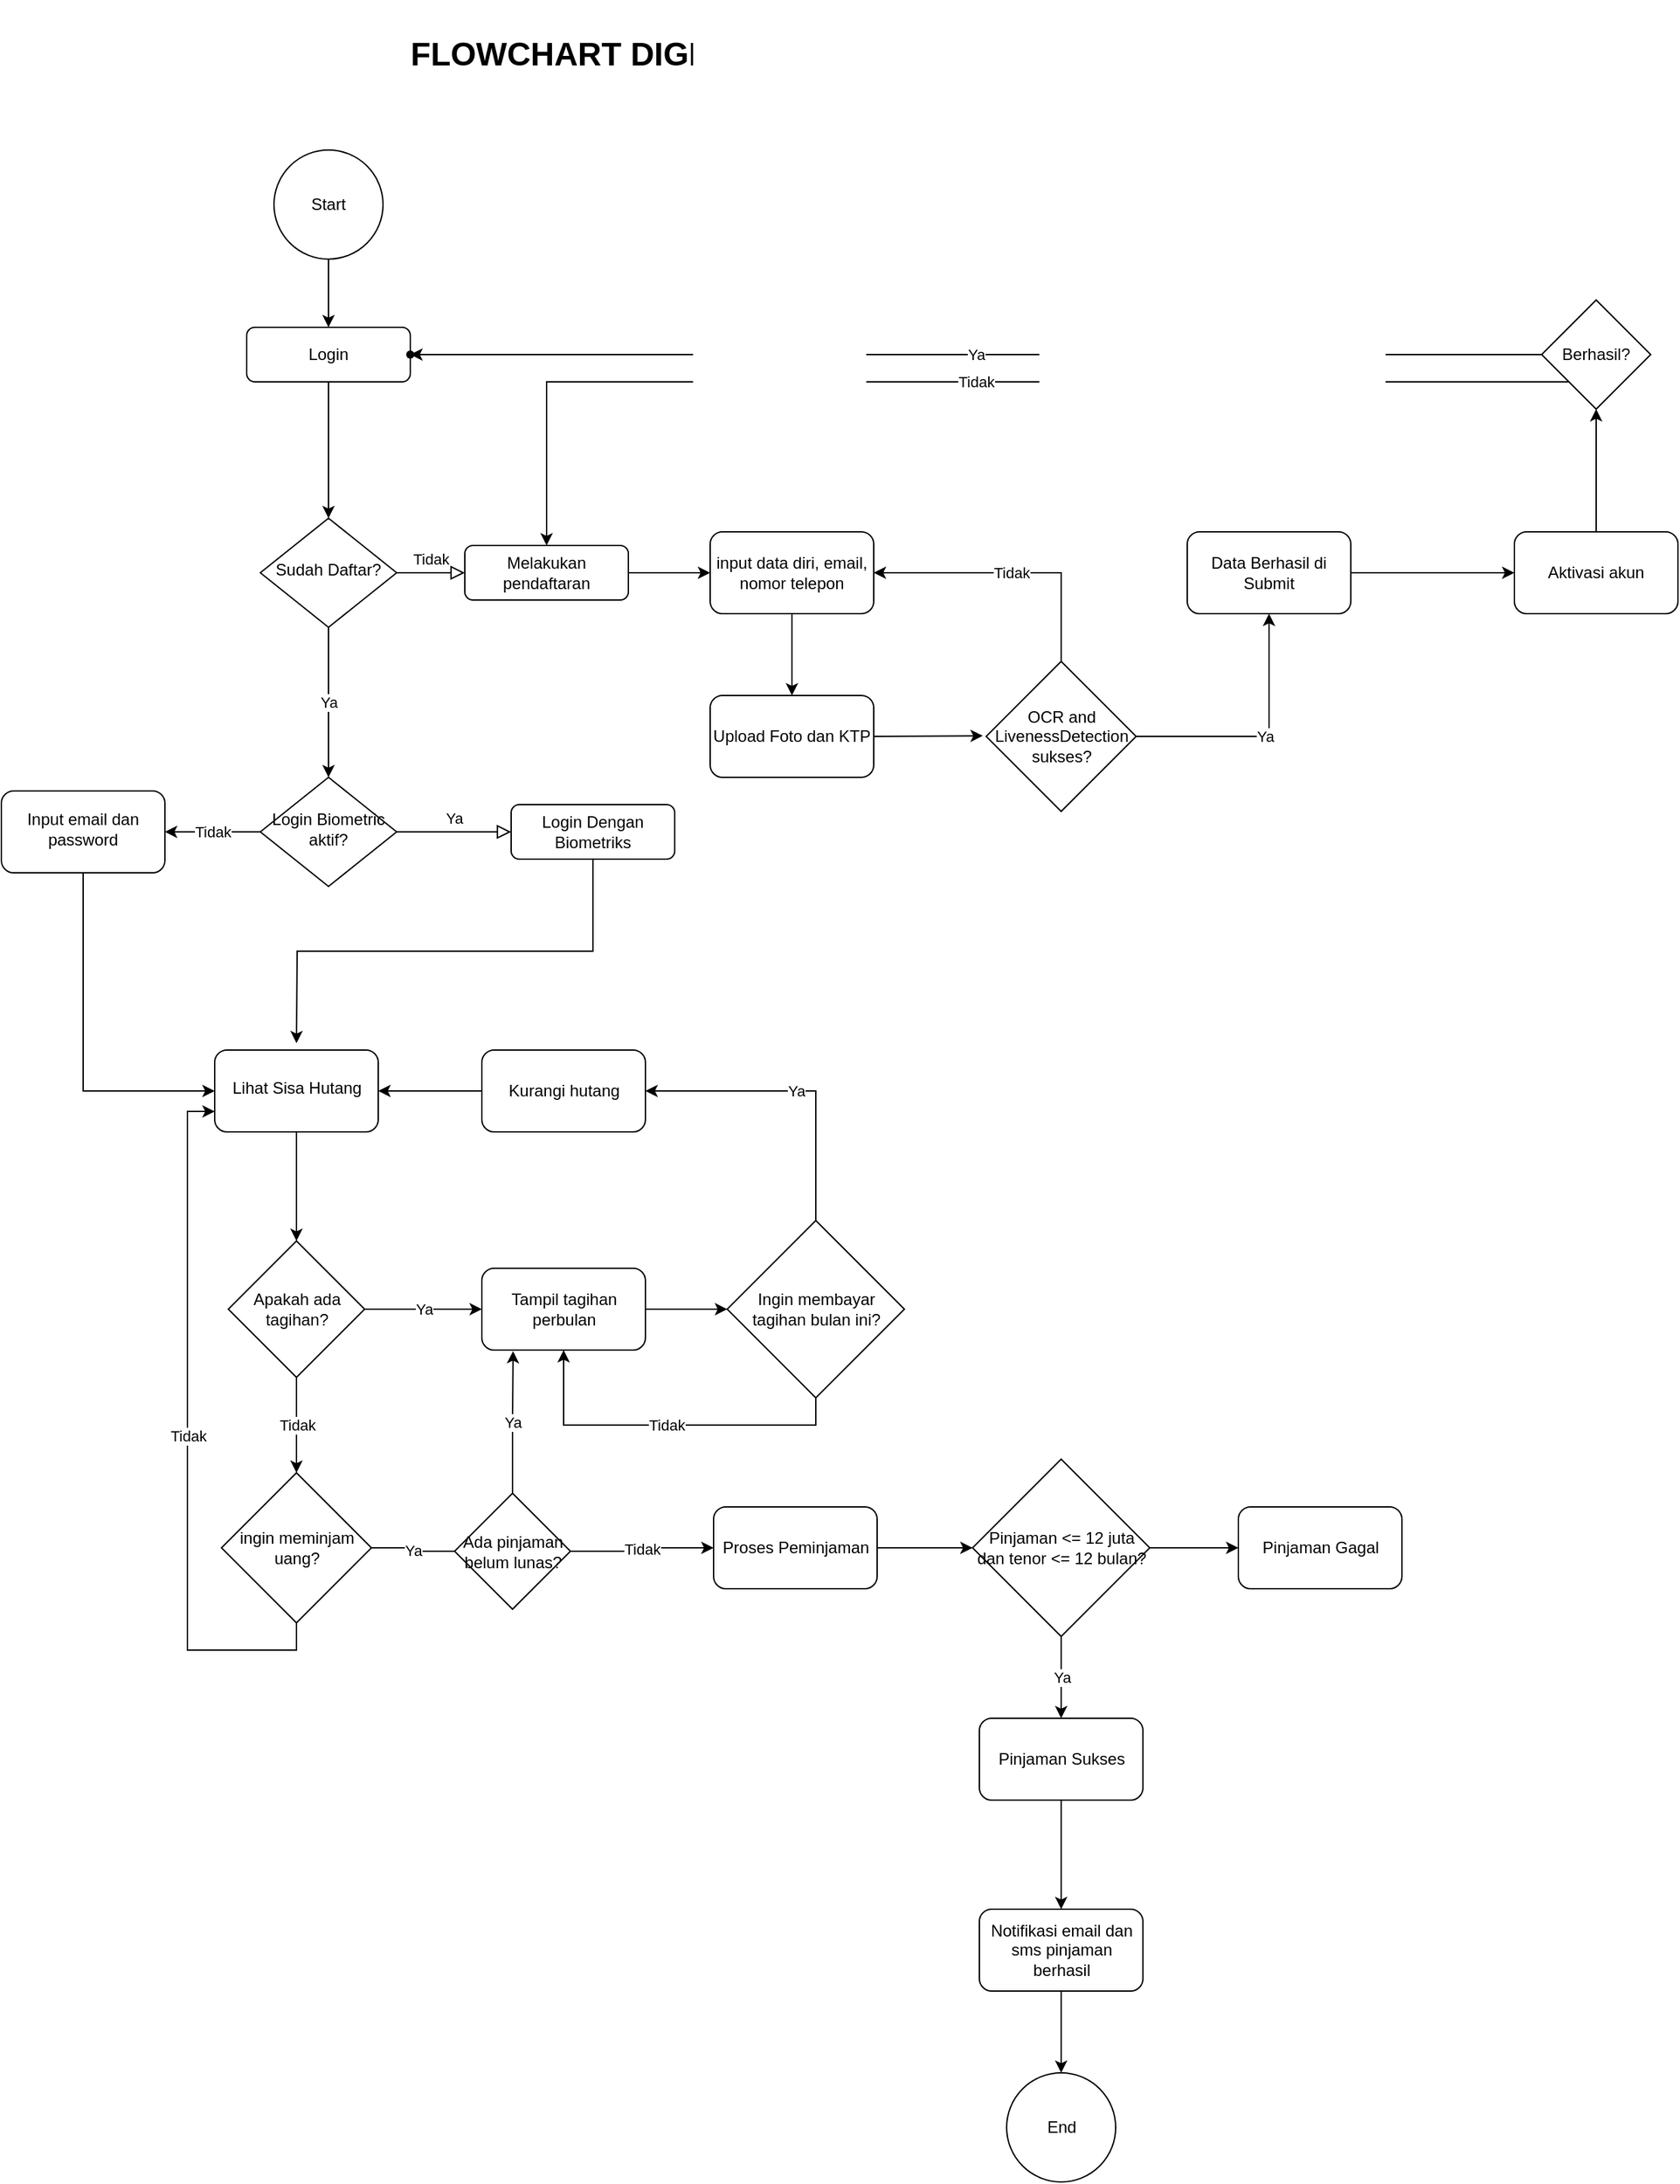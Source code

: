 <mxfile version="20.2.3" type="github">
  <diagram id="C5RBs43oDa-KdzZeNtuy" name="FlowChart XYZ Digital Lending">
    <mxGraphModel dx="2500" dy="2054" grid="1" gridSize="10" guides="1" tooltips="1" connect="1" arrows="1" fold="1" page="1" pageScale="1" pageWidth="827" pageHeight="1169" math="0" shadow="0">
      <root>
        <mxCell id="WIyWlLk6GJQsqaUBKTNV-0" />
        <mxCell id="WIyWlLk6GJQsqaUBKTNV-1" parent="WIyWlLk6GJQsqaUBKTNV-0" />
        <mxCell id="RgRpfeF5wvHuGxw3iGH3-169" style="edgeStyle=orthogonalEdgeStyle;rounded=0;orthogonalLoop=1;jettySize=auto;html=1;exitX=0.5;exitY=1;exitDx=0;exitDy=0;endArrow=classic;endFill=1;" edge="1" parent="WIyWlLk6GJQsqaUBKTNV-1" source="WIyWlLk6GJQsqaUBKTNV-3" target="WIyWlLk6GJQsqaUBKTNV-6">
          <mxGeometry relative="1" as="geometry" />
        </mxCell>
        <mxCell id="WIyWlLk6GJQsqaUBKTNV-3" value="Login" style="rounded=1;whiteSpace=wrap;html=1;fontSize=12;glass=0;strokeWidth=1;shadow=0;" parent="WIyWlLk6GJQsqaUBKTNV-1" vertex="1">
          <mxGeometry x="-600" y="-730" width="120" height="40" as="geometry" />
        </mxCell>
        <mxCell id="WIyWlLk6GJQsqaUBKTNV-5" value="Tidak" style="edgeStyle=orthogonalEdgeStyle;rounded=0;html=1;jettySize=auto;orthogonalLoop=1;fontSize=11;endArrow=block;endFill=0;endSize=8;strokeWidth=1;shadow=0;labelBackgroundColor=none;" parent="WIyWlLk6GJQsqaUBKTNV-1" source="WIyWlLk6GJQsqaUBKTNV-6" target="WIyWlLk6GJQsqaUBKTNV-7" edge="1">
          <mxGeometry y="10" relative="1" as="geometry">
            <mxPoint as="offset" />
          </mxGeometry>
        </mxCell>
        <mxCell id="RgRpfeF5wvHuGxw3iGH3-170" value="Ya" style="edgeStyle=orthogonalEdgeStyle;rounded=0;orthogonalLoop=1;jettySize=auto;html=1;exitX=0.5;exitY=1;exitDx=0;exitDy=0;entryX=0.5;entryY=0;entryDx=0;entryDy=0;endArrow=classic;endFill=1;" edge="1" parent="WIyWlLk6GJQsqaUBKTNV-1" source="WIyWlLk6GJQsqaUBKTNV-6" target="WIyWlLk6GJQsqaUBKTNV-10">
          <mxGeometry relative="1" as="geometry" />
        </mxCell>
        <mxCell id="WIyWlLk6GJQsqaUBKTNV-6" value="Sudah Daftar?" style="rhombus;whiteSpace=wrap;html=1;shadow=0;fontFamily=Helvetica;fontSize=12;align=center;strokeWidth=1;spacing=6;spacingTop=-4;" parent="WIyWlLk6GJQsqaUBKTNV-1" vertex="1">
          <mxGeometry x="-590" y="-590" width="100" height="80" as="geometry" />
        </mxCell>
        <mxCell id="RgRpfeF5wvHuGxw3iGH3-6" value="" style="edgeStyle=orthogonalEdgeStyle;rounded=0;orthogonalLoop=1;jettySize=auto;html=1;" edge="1" parent="WIyWlLk6GJQsqaUBKTNV-1" source="WIyWlLk6GJQsqaUBKTNV-7" target="RgRpfeF5wvHuGxw3iGH3-5">
          <mxGeometry relative="1" as="geometry" />
        </mxCell>
        <mxCell id="WIyWlLk6GJQsqaUBKTNV-7" value="Melakukan pendaftaran" style="rounded=1;whiteSpace=wrap;html=1;fontSize=12;glass=0;strokeWidth=1;shadow=0;" parent="WIyWlLk6GJQsqaUBKTNV-1" vertex="1">
          <mxGeometry x="-440" y="-570" width="120" height="40" as="geometry" />
        </mxCell>
        <mxCell id="WIyWlLk6GJQsqaUBKTNV-9" value="Ya" style="edgeStyle=orthogonalEdgeStyle;rounded=0;html=1;jettySize=auto;orthogonalLoop=1;fontSize=11;endArrow=block;endFill=0;endSize=8;strokeWidth=1;shadow=0;labelBackgroundColor=none;" parent="WIyWlLk6GJQsqaUBKTNV-1" source="WIyWlLk6GJQsqaUBKTNV-10" target="WIyWlLk6GJQsqaUBKTNV-12" edge="1">
          <mxGeometry y="10" relative="1" as="geometry">
            <mxPoint as="offset" />
          </mxGeometry>
        </mxCell>
        <mxCell id="RgRpfeF5wvHuGxw3iGH3-31" value="Tidak" style="edgeStyle=orthogonalEdgeStyle;rounded=0;orthogonalLoop=1;jettySize=auto;html=1;" edge="1" parent="WIyWlLk6GJQsqaUBKTNV-1" source="WIyWlLk6GJQsqaUBKTNV-10" target="RgRpfeF5wvHuGxw3iGH3-30">
          <mxGeometry relative="1" as="geometry" />
        </mxCell>
        <mxCell id="WIyWlLk6GJQsqaUBKTNV-10" value="Login Biometric aktif?" style="rhombus;whiteSpace=wrap;html=1;shadow=0;fontFamily=Helvetica;fontSize=12;align=center;strokeWidth=1;spacing=6;spacingTop=-4;" parent="WIyWlLk6GJQsqaUBKTNV-1" vertex="1">
          <mxGeometry x="-590" y="-400" width="100" height="80" as="geometry" />
        </mxCell>
        <mxCell id="RgRpfeF5wvHuGxw3iGH3-165" style="edgeStyle=orthogonalEdgeStyle;rounded=0;orthogonalLoop=1;jettySize=auto;html=1;exitX=0.5;exitY=1;exitDx=0;exitDy=0;entryX=0.352;entryY=0.437;entryDx=0;entryDy=0;entryPerimeter=0;endArrow=classic;endFill=1;" edge="1" parent="WIyWlLk6GJQsqaUBKTNV-1" source="WIyWlLk6GJQsqaUBKTNV-12">
          <mxGeometry relative="1" as="geometry">
            <mxPoint x="-563.5" y="-205" as="targetPoint" />
          </mxGeometry>
        </mxCell>
        <mxCell id="WIyWlLk6GJQsqaUBKTNV-12" value="Login Dengan Biometriks" style="rounded=1;whiteSpace=wrap;html=1;fontSize=12;glass=0;strokeWidth=1;shadow=0;" parent="WIyWlLk6GJQsqaUBKTNV-1" vertex="1">
          <mxGeometry x="-406" y="-380" width="120" height="40" as="geometry" />
        </mxCell>
        <mxCell id="RgRpfeF5wvHuGxw3iGH3-8" value="" style="edgeStyle=orthogonalEdgeStyle;rounded=0;orthogonalLoop=1;jettySize=auto;html=1;" edge="1" parent="WIyWlLk6GJQsqaUBKTNV-1" source="RgRpfeF5wvHuGxw3iGH3-5" target="RgRpfeF5wvHuGxw3iGH3-7">
          <mxGeometry relative="1" as="geometry" />
        </mxCell>
        <mxCell id="RgRpfeF5wvHuGxw3iGH3-5" value="input data diri, email, nomor telepon" style="rounded=1;whiteSpace=wrap;html=1;glass=0;strokeWidth=1;shadow=0;" vertex="1" parent="WIyWlLk6GJQsqaUBKTNV-1">
          <mxGeometry x="-260" y="-580" width="120" height="60" as="geometry" />
        </mxCell>
        <mxCell id="RgRpfeF5wvHuGxw3iGH3-10" value="" style="edgeStyle=orthogonalEdgeStyle;rounded=0;orthogonalLoop=1;jettySize=auto;html=1;startArrow=none;" edge="1" parent="WIyWlLk6GJQsqaUBKTNV-1" source="RgRpfeF5wvHuGxw3iGH3-175" target="RgRpfeF5wvHuGxw3iGH3-9">
          <mxGeometry relative="1" as="geometry" />
        </mxCell>
        <mxCell id="RgRpfeF5wvHuGxw3iGH3-181" style="edgeStyle=orthogonalEdgeStyle;rounded=0;orthogonalLoop=1;jettySize=auto;html=1;exitX=1;exitY=0.5;exitDx=0;exitDy=0;endArrow=classic;endFill=1;" edge="1" parent="WIyWlLk6GJQsqaUBKTNV-1" source="RgRpfeF5wvHuGxw3iGH3-7">
          <mxGeometry relative="1" as="geometry">
            <mxPoint x="-60" y="-430.471" as="targetPoint" />
          </mxGeometry>
        </mxCell>
        <mxCell id="RgRpfeF5wvHuGxw3iGH3-7" value="Upload Foto dan KTP" style="rounded=1;whiteSpace=wrap;html=1;glass=0;strokeWidth=1;shadow=0;" vertex="1" parent="WIyWlLk6GJQsqaUBKTNV-1">
          <mxGeometry x="-260" y="-460" width="120" height="60" as="geometry" />
        </mxCell>
        <mxCell id="RgRpfeF5wvHuGxw3iGH3-20" value="" style="edgeStyle=orthogonalEdgeStyle;rounded=0;orthogonalLoop=1;jettySize=auto;html=1;" edge="1" parent="WIyWlLk6GJQsqaUBKTNV-1" source="RgRpfeF5wvHuGxw3iGH3-9" target="RgRpfeF5wvHuGxw3iGH3-19">
          <mxGeometry relative="1" as="geometry" />
        </mxCell>
        <mxCell id="RgRpfeF5wvHuGxw3iGH3-9" value="Aktivasi akun" style="rounded=1;whiteSpace=wrap;html=1;glass=0;strokeWidth=1;shadow=0;" vertex="1" parent="WIyWlLk6GJQsqaUBKTNV-1">
          <mxGeometry x="330" y="-580" width="120" height="60" as="geometry" />
        </mxCell>
        <mxCell id="RgRpfeF5wvHuGxw3iGH3-27" value="Ya" style="edgeStyle=orthogonalEdgeStyle;rounded=0;orthogonalLoop=1;jettySize=auto;html=1;" edge="1" parent="WIyWlLk6GJQsqaUBKTNV-1" source="RgRpfeF5wvHuGxw3iGH3-19" target="RgRpfeF5wvHuGxw3iGH3-26">
          <mxGeometry relative="1" as="geometry" />
        </mxCell>
        <mxCell id="RgRpfeF5wvHuGxw3iGH3-29" value="Tidak" style="edgeStyle=orthogonalEdgeStyle;rounded=0;orthogonalLoop=1;jettySize=auto;html=1;exitX=0;exitY=1;exitDx=0;exitDy=0;entryX=0.5;entryY=0;entryDx=0;entryDy=0;" edge="1" parent="WIyWlLk6GJQsqaUBKTNV-1" source="RgRpfeF5wvHuGxw3iGH3-19" target="WIyWlLk6GJQsqaUBKTNV-7">
          <mxGeometry relative="1" as="geometry" />
        </mxCell>
        <mxCell id="RgRpfeF5wvHuGxw3iGH3-19" value="Berhasil?" style="rhombus;whiteSpace=wrap;html=1;" vertex="1" parent="WIyWlLk6GJQsqaUBKTNV-1">
          <mxGeometry x="350" y="-750" width="80" height="80" as="geometry" />
        </mxCell>
        <mxCell id="RgRpfeF5wvHuGxw3iGH3-23" value="" style="edgeStyle=orthogonalEdgeStyle;rounded=0;orthogonalLoop=1;jettySize=auto;html=1;" edge="1" parent="WIyWlLk6GJQsqaUBKTNV-1" source="RgRpfeF5wvHuGxw3iGH3-22" target="WIyWlLk6GJQsqaUBKTNV-3">
          <mxGeometry relative="1" as="geometry" />
        </mxCell>
        <mxCell id="RgRpfeF5wvHuGxw3iGH3-22" value="Start" style="ellipse;whiteSpace=wrap;html=1;aspect=fixed;" vertex="1" parent="WIyWlLk6GJQsqaUBKTNV-1">
          <mxGeometry x="-580" y="-860" width="80" height="80" as="geometry" />
        </mxCell>
        <mxCell id="RgRpfeF5wvHuGxw3iGH3-26" value="" style="shape=waypoint;sketch=0;size=6;pointerEvents=1;points=[];fillColor=default;resizable=0;rotatable=0;perimeter=centerPerimeter;snapToPoint=1;" vertex="1" parent="WIyWlLk6GJQsqaUBKTNV-1">
          <mxGeometry x="-500" y="-730" width="40" height="40" as="geometry" />
        </mxCell>
        <mxCell id="RgRpfeF5wvHuGxw3iGH3-168" style="edgeStyle=orthogonalEdgeStyle;rounded=0;orthogonalLoop=1;jettySize=auto;html=1;exitX=0.5;exitY=1;exitDx=0;exitDy=0;entryX=0;entryY=0.5;entryDx=0;entryDy=0;endArrow=classic;endFill=1;" edge="1" parent="WIyWlLk6GJQsqaUBKTNV-1" source="RgRpfeF5wvHuGxw3iGH3-30" target="RgRpfeF5wvHuGxw3iGH3-32">
          <mxGeometry relative="1" as="geometry" />
        </mxCell>
        <mxCell id="RgRpfeF5wvHuGxw3iGH3-30" value="Input email dan password" style="rounded=1;whiteSpace=wrap;html=1;shadow=0;strokeWidth=1;spacing=6;spacingTop=-4;" vertex="1" parent="WIyWlLk6GJQsqaUBKTNV-1">
          <mxGeometry x="-780" y="-390" width="120" height="60" as="geometry" />
        </mxCell>
        <mxCell id="RgRpfeF5wvHuGxw3iGH3-43" value="" style="edgeStyle=orthogonalEdgeStyle;rounded=0;orthogonalLoop=1;jettySize=auto;html=1;endArrow=classic;endFill=1;" edge="1" parent="WIyWlLk6GJQsqaUBKTNV-1" source="RgRpfeF5wvHuGxw3iGH3-32" target="RgRpfeF5wvHuGxw3iGH3-42">
          <mxGeometry relative="1" as="geometry" />
        </mxCell>
        <mxCell id="RgRpfeF5wvHuGxw3iGH3-32" value="Lihat Sisa Hutang" style="whiteSpace=wrap;html=1;rounded=1;shadow=0;strokeWidth=1;spacing=6;spacingTop=-4;" vertex="1" parent="WIyWlLk6GJQsqaUBKTNV-1">
          <mxGeometry x="-623.5" y="-200" width="120" height="60" as="geometry" />
        </mxCell>
        <mxCell id="RgRpfeF5wvHuGxw3iGH3-45" value="Ya" style="edgeStyle=orthogonalEdgeStyle;rounded=0;orthogonalLoop=1;jettySize=auto;html=1;endArrow=classic;endFill=1;" edge="1" parent="WIyWlLk6GJQsqaUBKTNV-1" source="RgRpfeF5wvHuGxw3iGH3-42" target="RgRpfeF5wvHuGxw3iGH3-44">
          <mxGeometry relative="1" as="geometry" />
        </mxCell>
        <mxCell id="RgRpfeF5wvHuGxw3iGH3-47" value="Tidak" style="edgeStyle=orthogonalEdgeStyle;rounded=0;orthogonalLoop=1;jettySize=auto;html=1;endArrow=classic;endFill=1;" edge="1" parent="WIyWlLk6GJQsqaUBKTNV-1" source="RgRpfeF5wvHuGxw3iGH3-42" target="RgRpfeF5wvHuGxw3iGH3-46">
          <mxGeometry relative="1" as="geometry" />
        </mxCell>
        <mxCell id="RgRpfeF5wvHuGxw3iGH3-42" value="Apakah ada tagihan?" style="rhombus;whiteSpace=wrap;html=1;" vertex="1" parent="WIyWlLk6GJQsqaUBKTNV-1">
          <mxGeometry x="-613.5" y="-60" width="100" height="100" as="geometry" />
        </mxCell>
        <mxCell id="RgRpfeF5wvHuGxw3iGH3-49" value="" style="edgeStyle=orthogonalEdgeStyle;rounded=0;orthogonalLoop=1;jettySize=auto;html=1;endArrow=classic;endFill=1;" edge="1" parent="WIyWlLk6GJQsqaUBKTNV-1" source="RgRpfeF5wvHuGxw3iGH3-44" target="RgRpfeF5wvHuGxw3iGH3-48">
          <mxGeometry relative="1" as="geometry" />
        </mxCell>
        <mxCell id="RgRpfeF5wvHuGxw3iGH3-44" value="Tampil tagihan perbulan" style="rounded=1;whiteSpace=wrap;html=1;" vertex="1" parent="WIyWlLk6GJQsqaUBKTNV-1">
          <mxGeometry x="-427.5" y="-40" width="120" height="60" as="geometry" />
        </mxCell>
        <mxCell id="RgRpfeF5wvHuGxw3iGH3-61" value="Tidak" style="edgeStyle=orthogonalEdgeStyle;rounded=0;orthogonalLoop=1;jettySize=auto;html=1;endArrow=classic;endFill=1;startArrow=none;" edge="1" parent="WIyWlLk6GJQsqaUBKTNV-1" source="RgRpfeF5wvHuGxw3iGH3-76" target="RgRpfeF5wvHuGxw3iGH3-60">
          <mxGeometry relative="1" as="geometry" />
        </mxCell>
        <mxCell id="RgRpfeF5wvHuGxw3iGH3-171" value="Tidak" style="edgeStyle=orthogonalEdgeStyle;rounded=0;orthogonalLoop=1;jettySize=auto;html=1;exitX=0.5;exitY=1;exitDx=0;exitDy=0;entryX=0;entryY=0.75;entryDx=0;entryDy=0;endArrow=classic;endFill=1;" edge="1" parent="WIyWlLk6GJQsqaUBKTNV-1" source="RgRpfeF5wvHuGxw3iGH3-46" target="RgRpfeF5wvHuGxw3iGH3-32">
          <mxGeometry relative="1" as="geometry" />
        </mxCell>
        <mxCell id="RgRpfeF5wvHuGxw3iGH3-46" value="ingin meminjam uang?" style="rhombus;whiteSpace=wrap;html=1;" vertex="1" parent="WIyWlLk6GJQsqaUBKTNV-1">
          <mxGeometry x="-618.5" y="110" width="110" height="110" as="geometry" />
        </mxCell>
        <mxCell id="RgRpfeF5wvHuGxw3iGH3-58" value="Tidak" style="edgeStyle=orthogonalEdgeStyle;rounded=0;orthogonalLoop=1;jettySize=auto;html=1;exitX=0.5;exitY=1;exitDx=0;exitDy=0;entryX=0.5;entryY=1;entryDx=0;entryDy=0;endArrow=classic;endFill=1;" edge="1" parent="WIyWlLk6GJQsqaUBKTNV-1" source="RgRpfeF5wvHuGxw3iGH3-48" target="RgRpfeF5wvHuGxw3iGH3-44">
          <mxGeometry relative="1" as="geometry" />
        </mxCell>
        <mxCell id="RgRpfeF5wvHuGxw3iGH3-166" value="Ya" style="edgeStyle=orthogonalEdgeStyle;rounded=0;orthogonalLoop=1;jettySize=auto;html=1;exitX=0.5;exitY=0;exitDx=0;exitDy=0;entryX=1;entryY=0.5;entryDx=0;entryDy=0;endArrow=classic;endFill=1;" edge="1" parent="WIyWlLk6GJQsqaUBKTNV-1" source="RgRpfeF5wvHuGxw3iGH3-48" target="RgRpfeF5wvHuGxw3iGH3-51">
          <mxGeometry relative="1" as="geometry" />
        </mxCell>
        <mxCell id="RgRpfeF5wvHuGxw3iGH3-48" value="Ingin membayar tagihan bulan ini?" style="rhombus;whiteSpace=wrap;html=1;" vertex="1" parent="WIyWlLk6GJQsqaUBKTNV-1">
          <mxGeometry x="-247.5" y="-75" width="130" height="130" as="geometry" />
        </mxCell>
        <mxCell id="RgRpfeF5wvHuGxw3iGH3-53" style="edgeStyle=orthogonalEdgeStyle;rounded=0;orthogonalLoop=1;jettySize=auto;html=1;exitX=0;exitY=0.5;exitDx=0;exitDy=0;endArrow=classic;endFill=1;" edge="1" parent="WIyWlLk6GJQsqaUBKTNV-1" source="RgRpfeF5wvHuGxw3iGH3-51" target="RgRpfeF5wvHuGxw3iGH3-32">
          <mxGeometry relative="1" as="geometry" />
        </mxCell>
        <mxCell id="RgRpfeF5wvHuGxw3iGH3-51" value="Kurangi hutang" style="rounded=1;whiteSpace=wrap;html=1;" vertex="1" parent="WIyWlLk6GJQsqaUBKTNV-1">
          <mxGeometry x="-427.5" y="-200" width="120" height="60" as="geometry" />
        </mxCell>
        <mxCell id="RgRpfeF5wvHuGxw3iGH3-63" style="edgeStyle=orthogonalEdgeStyle;rounded=0;orthogonalLoop=1;jettySize=auto;html=1;exitX=1;exitY=0.5;exitDx=0;exitDy=0;endArrow=classic;endFill=1;" edge="1" parent="WIyWlLk6GJQsqaUBKTNV-1" source="RgRpfeF5wvHuGxw3iGH3-60" target="RgRpfeF5wvHuGxw3iGH3-62">
          <mxGeometry relative="1" as="geometry" />
        </mxCell>
        <mxCell id="RgRpfeF5wvHuGxw3iGH3-60" value="Proses Peminjaman" style="rounded=1;whiteSpace=wrap;html=1;" vertex="1" parent="WIyWlLk6GJQsqaUBKTNV-1">
          <mxGeometry x="-257.5" y="135" width="120" height="60" as="geometry" />
        </mxCell>
        <mxCell id="RgRpfeF5wvHuGxw3iGH3-69" value="Ya" style="edgeStyle=orthogonalEdgeStyle;rounded=0;orthogonalLoop=1;jettySize=auto;html=1;endArrow=classic;endFill=1;" edge="1" parent="WIyWlLk6GJQsqaUBKTNV-1" source="RgRpfeF5wvHuGxw3iGH3-62" target="RgRpfeF5wvHuGxw3iGH3-68">
          <mxGeometry relative="1" as="geometry" />
        </mxCell>
        <mxCell id="RgRpfeF5wvHuGxw3iGH3-75" value="" style="edgeStyle=orthogonalEdgeStyle;rounded=0;orthogonalLoop=1;jettySize=auto;html=1;endArrow=classic;endFill=1;" edge="1" parent="WIyWlLk6GJQsqaUBKTNV-1" source="RgRpfeF5wvHuGxw3iGH3-62" target="RgRpfeF5wvHuGxw3iGH3-74">
          <mxGeometry relative="1" as="geometry" />
        </mxCell>
        <mxCell id="RgRpfeF5wvHuGxw3iGH3-62" value="Pinjaman &amp;lt;= 12 juta dan tenor &amp;lt;= 12 bulan?" style="rhombus;whiteSpace=wrap;html=1;" vertex="1" parent="WIyWlLk6GJQsqaUBKTNV-1">
          <mxGeometry x="-67.5" y="100" width="130" height="130" as="geometry" />
        </mxCell>
        <mxCell id="RgRpfeF5wvHuGxw3iGH3-71" value="" style="edgeStyle=orthogonalEdgeStyle;rounded=0;orthogonalLoop=1;jettySize=auto;html=1;endArrow=classic;endFill=1;" edge="1" parent="WIyWlLk6GJQsqaUBKTNV-1" source="RgRpfeF5wvHuGxw3iGH3-68" target="RgRpfeF5wvHuGxw3iGH3-70">
          <mxGeometry relative="1" as="geometry" />
        </mxCell>
        <mxCell id="RgRpfeF5wvHuGxw3iGH3-68" value="Pinjaman Sukses" style="rounded=1;whiteSpace=wrap;html=1;" vertex="1" parent="WIyWlLk6GJQsqaUBKTNV-1">
          <mxGeometry x="-62.5" y="290" width="120" height="60" as="geometry" />
        </mxCell>
        <mxCell id="RgRpfeF5wvHuGxw3iGH3-173" style="edgeStyle=orthogonalEdgeStyle;rounded=0;orthogonalLoop=1;jettySize=auto;html=1;exitX=0.5;exitY=1;exitDx=0;exitDy=0;endArrow=classic;endFill=1;" edge="1" parent="WIyWlLk6GJQsqaUBKTNV-1" source="RgRpfeF5wvHuGxw3iGH3-70" target="RgRpfeF5wvHuGxw3iGH3-172">
          <mxGeometry relative="1" as="geometry" />
        </mxCell>
        <mxCell id="RgRpfeF5wvHuGxw3iGH3-70" value="Notifikasi email dan sms pinjaman berhasil" style="rounded=1;whiteSpace=wrap;html=1;" vertex="1" parent="WIyWlLk6GJQsqaUBKTNV-1">
          <mxGeometry x="-62.5" y="430" width="120" height="60" as="geometry" />
        </mxCell>
        <mxCell id="RgRpfeF5wvHuGxw3iGH3-74" value="Pinjaman Gagal" style="rounded=1;whiteSpace=wrap;html=1;" vertex="1" parent="WIyWlLk6GJQsqaUBKTNV-1">
          <mxGeometry x="127.5" y="135" width="120" height="60" as="geometry" />
        </mxCell>
        <mxCell id="RgRpfeF5wvHuGxw3iGH3-79" value="Ya" style="edgeStyle=orthogonalEdgeStyle;rounded=0;orthogonalLoop=1;jettySize=auto;html=1;exitX=0.5;exitY=0;exitDx=0;exitDy=0;entryX=0.191;entryY=1.012;entryDx=0;entryDy=0;entryPerimeter=0;endArrow=classic;endFill=1;" edge="1" parent="WIyWlLk6GJQsqaUBKTNV-1" source="RgRpfeF5wvHuGxw3iGH3-76" target="RgRpfeF5wvHuGxw3iGH3-44">
          <mxGeometry relative="1" as="geometry" />
        </mxCell>
        <mxCell id="RgRpfeF5wvHuGxw3iGH3-76" value="Ada pinjaman belum lunas?" style="rhombus;whiteSpace=wrap;html=1;" vertex="1" parent="WIyWlLk6GJQsqaUBKTNV-1">
          <mxGeometry x="-447.5" y="125" width="85" height="85" as="geometry" />
        </mxCell>
        <mxCell id="RgRpfeF5wvHuGxw3iGH3-77" value="Ya" style="edgeStyle=orthogonalEdgeStyle;rounded=0;orthogonalLoop=1;jettySize=auto;html=1;endArrow=none;endFill=1;" edge="1" parent="WIyWlLk6GJQsqaUBKTNV-1" source="RgRpfeF5wvHuGxw3iGH3-46" target="RgRpfeF5wvHuGxw3iGH3-76">
          <mxGeometry relative="1" as="geometry">
            <mxPoint x="-508.5" y="165" as="sourcePoint" />
            <mxPoint x="-337.5" y="165" as="targetPoint" />
          </mxGeometry>
        </mxCell>
        <mxCell id="RgRpfeF5wvHuGxw3iGH3-172" value="End" style="ellipse;whiteSpace=wrap;html=1;aspect=fixed;" vertex="1" parent="WIyWlLk6GJQsqaUBKTNV-1">
          <mxGeometry x="-42.5" y="550" width="80" height="80" as="geometry" />
        </mxCell>
        <mxCell id="RgRpfeF5wvHuGxw3iGH3-174" value="&lt;h1&gt;&lt;b&gt;FLOWCHART DIGITAL LENDING PT XYZ&lt;/b&gt;&lt;/h1&gt;" style="text;html=1;align=center;verticalAlign=middle;resizable=0;points=[];autosize=1;strokeColor=none;fillColor=none;" vertex="1" parent="WIyWlLk6GJQsqaUBKTNV-1">
          <mxGeometry x="-520" y="-970" width="540" height="80" as="geometry" />
        </mxCell>
        <mxCell id="RgRpfeF5wvHuGxw3iGH3-175" value="Data Berhasil di Submit" style="whiteSpace=wrap;html=1;rounded=1;glass=0;strokeWidth=1;shadow=0;" vertex="1" parent="WIyWlLk6GJQsqaUBKTNV-1">
          <mxGeometry x="90" y="-580" width="120" height="60" as="geometry" />
        </mxCell>
        <mxCell id="RgRpfeF5wvHuGxw3iGH3-179" value="Tidak" style="edgeStyle=orthogonalEdgeStyle;rounded=0;orthogonalLoop=1;jettySize=auto;html=1;exitX=0.5;exitY=0;exitDx=0;exitDy=0;entryX=1;entryY=0.5;entryDx=0;entryDy=0;endArrow=classic;endFill=1;" edge="1" parent="WIyWlLk6GJQsqaUBKTNV-1" source="RgRpfeF5wvHuGxw3iGH3-178" target="RgRpfeF5wvHuGxw3iGH3-5">
          <mxGeometry relative="1" as="geometry" />
        </mxCell>
        <mxCell id="RgRpfeF5wvHuGxw3iGH3-182" value="Ya" style="edgeStyle=orthogonalEdgeStyle;rounded=0;orthogonalLoop=1;jettySize=auto;html=1;exitX=1;exitY=0.5;exitDx=0;exitDy=0;endArrow=classic;endFill=1;" edge="1" parent="WIyWlLk6GJQsqaUBKTNV-1" source="RgRpfeF5wvHuGxw3iGH3-178" target="RgRpfeF5wvHuGxw3iGH3-175">
          <mxGeometry relative="1" as="geometry" />
        </mxCell>
        <mxCell id="RgRpfeF5wvHuGxw3iGH3-178" value="OCR and LivenessDetection sukses?" style="rhombus;whiteSpace=wrap;html=1;" vertex="1" parent="WIyWlLk6GJQsqaUBKTNV-1">
          <mxGeometry x="-57.5" y="-485" width="110" height="110" as="geometry" />
        </mxCell>
      </root>
    </mxGraphModel>
  </diagram>
</mxfile>
